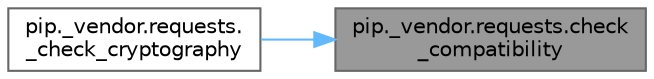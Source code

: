 digraph "pip._vendor.requests.check_compatibility"
{
 // LATEX_PDF_SIZE
  bgcolor="transparent";
  edge [fontname=Helvetica,fontsize=10,labelfontname=Helvetica,labelfontsize=10];
  node [fontname=Helvetica,fontsize=10,shape=box,height=0.2,width=0.4];
  rankdir="RL";
  Node1 [id="Node000001",label="pip._vendor.requests.check\l_compatibility",height=0.2,width=0.4,color="gray40", fillcolor="grey60", style="filled", fontcolor="black",tooltip=" "];
  Node1 -> Node2 [id="edge1_Node000001_Node000002",dir="back",color="steelblue1",style="solid",tooltip=" "];
  Node2 [id="Node000002",label="pip._vendor.requests.\l_check_cryptography",height=0.2,width=0.4,color="grey40", fillcolor="white", style="filled",URL="$namespacepip_1_1__vendor_1_1requests.html#a230ff3e9e7d9e5c9d68a2f24229b97e9",tooltip=" "];
}
